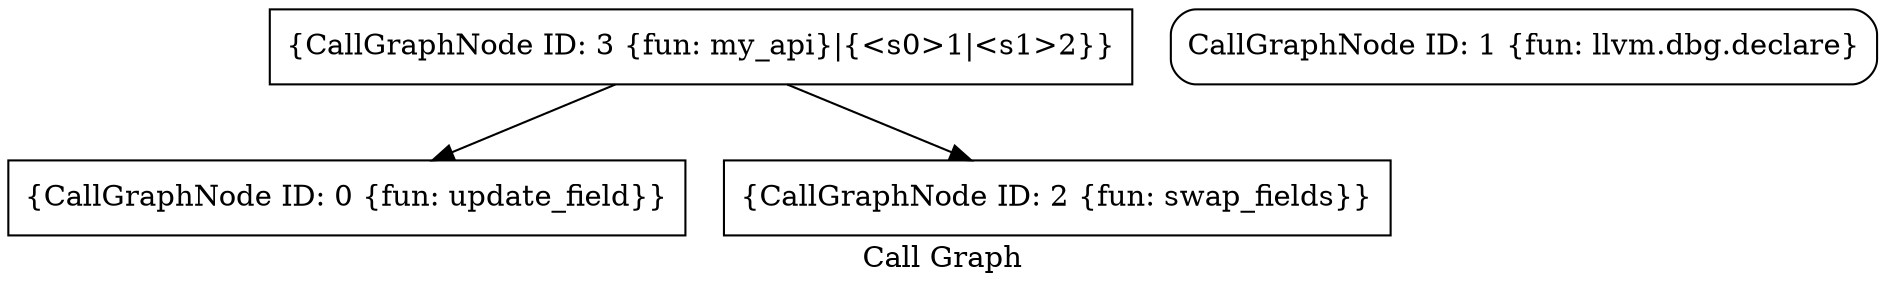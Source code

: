 digraph "Call Graph" {
	label="Call Graph";

	Node0x5584e918db70 [shape=record,shape=box,label="{CallGraphNode ID: 3 \{fun: my_api\}|{<s0>1|<s1>2}}"];
	Node0x5584e918db70:s0 -> Node0x5584e918d950[color=black];
	Node0x5584e918db70:s1 -> Node0x5584e918dae0[color=black];
	Node0x5584e918dae0 [shape=record,shape=box,label="{CallGraphNode ID: 2 \{fun: swap_fields\}}"];
	Node0x5584e918da50 [shape=record,shape=Mrecord,label="{CallGraphNode ID: 1 \{fun: llvm.dbg.declare\}}"];
	Node0x5584e918d950 [shape=record,shape=box,label="{CallGraphNode ID: 0 \{fun: update_field\}}"];
}
